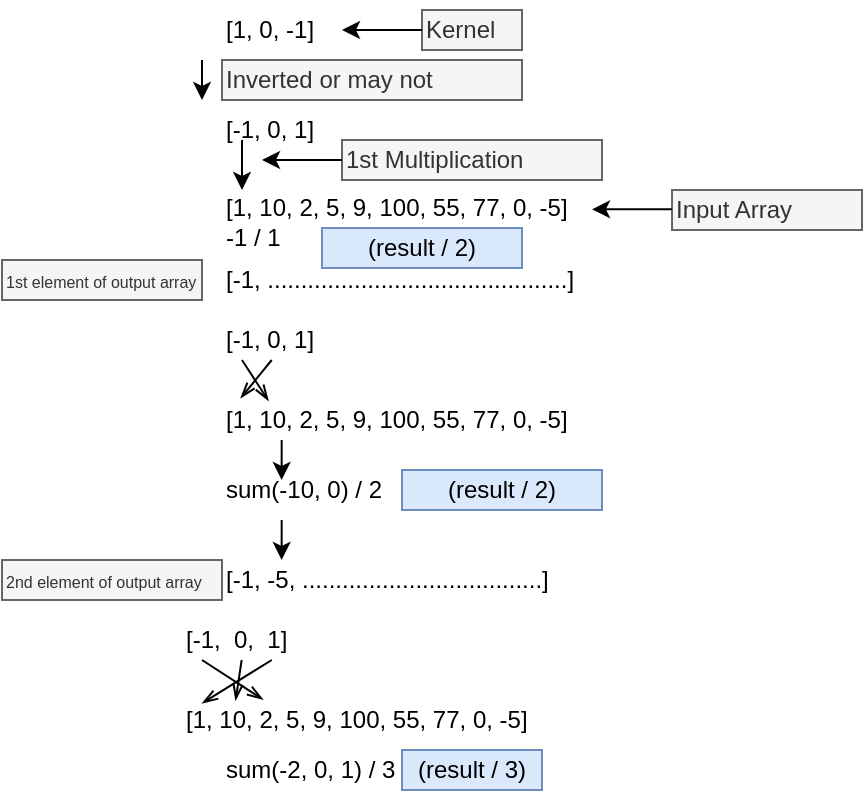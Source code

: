 <mxfile version="24.7.8">
  <diagram name="Page-1" id="Hs4zg1kQDIPjyOkoabge">
    <mxGraphModel dx="505" dy="300" grid="1" gridSize="10" guides="1" tooltips="1" connect="1" arrows="1" fold="1" page="1" pageScale="1" pageWidth="850" pageHeight="1100" math="0" shadow="0">
      <root>
        <mxCell id="0" />
        <mxCell id="1" parent="0" />
        <mxCell id="56Ps1iC6uzi_adaZvqyZ-1" value="[1, 10, 2, 5, 9, 100, 55, 77, 0, -5]" style="text;html=1;align=left;verticalAlign=middle;whiteSpace=wrap;rounded=0;" vertex="1" parent="1">
          <mxGeometry x="200" y="144" width="180" height="20" as="geometry" />
        </mxCell>
        <mxCell id="56Ps1iC6uzi_adaZvqyZ-2" value="[1, 0, -1]" style="text;html=1;align=left;verticalAlign=middle;whiteSpace=wrap;rounded=0;" vertex="1" parent="1">
          <mxGeometry x="200" y="50" width="60" height="30" as="geometry" />
        </mxCell>
        <mxCell id="56Ps1iC6uzi_adaZvqyZ-3" value="[-1, 0, 1]" style="text;html=1;align=left;verticalAlign=middle;whiteSpace=wrap;rounded=0;" vertex="1" parent="1">
          <mxGeometry x="200" y="100" width="60" height="30" as="geometry" />
        </mxCell>
        <mxCell id="56Ps1iC6uzi_adaZvqyZ-4" value="Inverted or may not" style="text;html=1;align=left;verticalAlign=middle;whiteSpace=wrap;rounded=0;fillColor=#f5f5f5;fontColor=#333333;strokeColor=#666666;" vertex="1" parent="1">
          <mxGeometry x="200" y="80" width="150" height="20" as="geometry" />
        </mxCell>
        <mxCell id="56Ps1iC6uzi_adaZvqyZ-5" value="Kernel" style="text;html=1;align=left;verticalAlign=middle;whiteSpace=wrap;rounded=0;fillColor=#f5f5f5;fontColor=#333333;strokeColor=#666666;" vertex="1" parent="1">
          <mxGeometry x="300" y="55" width="50" height="20" as="geometry" />
        </mxCell>
        <mxCell id="56Ps1iC6uzi_adaZvqyZ-6" value="" style="endArrow=classic;html=1;rounded=0;entryX=1;entryY=0.5;entryDx=0;entryDy=0;exitX=0;exitY=0.5;exitDx=0;exitDy=0;" edge="1" parent="1" source="56Ps1iC6uzi_adaZvqyZ-5" target="56Ps1iC6uzi_adaZvqyZ-2">
          <mxGeometry width="50" height="50" relative="1" as="geometry">
            <mxPoint x="400" y="200" as="sourcePoint" />
            <mxPoint x="450" y="150" as="targetPoint" />
          </mxGeometry>
        </mxCell>
        <mxCell id="56Ps1iC6uzi_adaZvqyZ-7" value="Input Array" style="text;html=1;align=left;verticalAlign=middle;whiteSpace=wrap;rounded=0;fillColor=#f5f5f5;fontColor=#333333;strokeColor=#666666;" vertex="1" parent="1">
          <mxGeometry x="425" y="145" width="95" height="20" as="geometry" />
        </mxCell>
        <mxCell id="56Ps1iC6uzi_adaZvqyZ-8" value="" style="endArrow=classic;html=1;rounded=0;entryX=1;entryY=0.5;entryDx=0;entryDy=0;exitX=0;exitY=0.5;exitDx=0;exitDy=0;" edge="1" parent="1">
          <mxGeometry width="50" height="50" relative="1" as="geometry">
            <mxPoint x="425" y="154.66" as="sourcePoint" />
            <mxPoint x="385" y="154.66" as="targetPoint" />
          </mxGeometry>
        </mxCell>
        <mxCell id="56Ps1iC6uzi_adaZvqyZ-9" value="" style="endArrow=classic;html=1;rounded=0;" edge="1" parent="1">
          <mxGeometry width="50" height="50" relative="1" as="geometry">
            <mxPoint x="210" y="120" as="sourcePoint" />
            <mxPoint x="210" y="145" as="targetPoint" />
          </mxGeometry>
        </mxCell>
        <mxCell id="56Ps1iC6uzi_adaZvqyZ-10" value="1st Multiplication" style="text;html=1;align=left;verticalAlign=middle;whiteSpace=wrap;rounded=0;fillColor=#f5f5f5;fontColor=#333333;strokeColor=#666666;" vertex="1" parent="1">
          <mxGeometry x="260" y="120" width="130" height="20" as="geometry" />
        </mxCell>
        <mxCell id="56Ps1iC6uzi_adaZvqyZ-11" value="" style="endArrow=classic;html=1;rounded=0;entryX=1;entryY=0.5;entryDx=0;entryDy=0;exitX=0;exitY=0.5;exitDx=0;exitDy=0;" edge="1" parent="1" source="56Ps1iC6uzi_adaZvqyZ-10">
          <mxGeometry width="50" height="50" relative="1" as="geometry">
            <mxPoint x="360" y="265" as="sourcePoint" />
            <mxPoint x="220" y="130" as="targetPoint" />
          </mxGeometry>
        </mxCell>
        <mxCell id="56Ps1iC6uzi_adaZvqyZ-12" value="" style="endArrow=classic;html=1;rounded=0;" edge="1" parent="1">
          <mxGeometry width="50" height="50" relative="1" as="geometry">
            <mxPoint x="190" y="80" as="sourcePoint" />
            <mxPoint x="190" y="100" as="targetPoint" />
          </mxGeometry>
        </mxCell>
        <mxCell id="56Ps1iC6uzi_adaZvqyZ-13" value="-1 / 1&amp;nbsp;" style="text;html=1;align=left;verticalAlign=middle;whiteSpace=wrap;rounded=0;" vertex="1" parent="1">
          <mxGeometry x="200" y="164" width="40" height="10" as="geometry" />
        </mxCell>
        <mxCell id="56Ps1iC6uzi_adaZvqyZ-14" value="[-1, .............................................]" style="text;html=1;align=left;verticalAlign=middle;whiteSpace=wrap;rounded=0;" vertex="1" parent="1">
          <mxGeometry x="200" y="180" width="180" height="20" as="geometry" />
        </mxCell>
        <mxCell id="56Ps1iC6uzi_adaZvqyZ-15" value="&lt;font style=&quot;font-size: 8px;&quot;&gt;1st element of output array&lt;/font&gt;" style="text;html=1;align=left;verticalAlign=middle;whiteSpace=wrap;rounded=0;fillColor=#f5f5f5;fontColor=#333333;strokeColor=#666666;" vertex="1" parent="1">
          <mxGeometry x="90" y="180" width="100" height="20" as="geometry" />
        </mxCell>
        <mxCell id="56Ps1iC6uzi_adaZvqyZ-17" value="[-1, 0, 1]" style="text;html=1;align=left;verticalAlign=middle;whiteSpace=wrap;rounded=0;" vertex="1" parent="1">
          <mxGeometry x="200" y="210" width="60" height="20" as="geometry" />
        </mxCell>
        <mxCell id="56Ps1iC6uzi_adaZvqyZ-18" value="[1, 10, 2, 5, 9, 100, 55, 77, 0, -5]" style="text;html=1;align=left;verticalAlign=middle;whiteSpace=wrap;rounded=0;" vertex="1" parent="1">
          <mxGeometry x="200" y="250" width="180" height="20" as="geometry" />
        </mxCell>
        <mxCell id="56Ps1iC6uzi_adaZvqyZ-19" value="" style="endArrow=openThin;html=1;rounded=0;strokeWidth=1;endFill=0;entryX=0.129;entryY=0.017;entryDx=0;entryDy=0;entryPerimeter=0;" edge="1" parent="1" target="56Ps1iC6uzi_adaZvqyZ-18">
          <mxGeometry width="50" height="50" relative="1" as="geometry">
            <mxPoint x="210" y="230" as="sourcePoint" />
            <mxPoint x="210" y="250" as="targetPoint" />
          </mxGeometry>
        </mxCell>
        <mxCell id="56Ps1iC6uzi_adaZvqyZ-21" value="sum(-10, 0) / 2&amp;nbsp;" style="text;html=1;align=left;verticalAlign=middle;whiteSpace=wrap;rounded=0;" vertex="1" parent="1">
          <mxGeometry x="200" y="290" width="90" height="10" as="geometry" />
        </mxCell>
        <mxCell id="56Ps1iC6uzi_adaZvqyZ-22" value="" style="endArrow=classic;html=1;rounded=0;" edge="1" parent="1">
          <mxGeometry width="50" height="50" relative="1" as="geometry">
            <mxPoint x="229.83" y="270" as="sourcePoint" />
            <mxPoint x="229.83" y="290" as="targetPoint" />
          </mxGeometry>
        </mxCell>
        <mxCell id="56Ps1iC6uzi_adaZvqyZ-23" value="" style="endArrow=classic;html=1;rounded=0;" edge="1" parent="1">
          <mxGeometry width="50" height="50" relative="1" as="geometry">
            <mxPoint x="229.83" y="310" as="sourcePoint" />
            <mxPoint x="229.83" y="330" as="targetPoint" />
          </mxGeometry>
        </mxCell>
        <mxCell id="56Ps1iC6uzi_adaZvqyZ-24" value="[-1, -5, ....................................]" style="text;html=1;align=left;verticalAlign=middle;whiteSpace=wrap;rounded=0;" vertex="1" parent="1">
          <mxGeometry x="200" y="330" width="180" height="20" as="geometry" />
        </mxCell>
        <mxCell id="56Ps1iC6uzi_adaZvqyZ-25" value="&lt;span style=&quot;text-align: left;&quot;&gt;(result / 2)&lt;/span&gt;" style="text;html=1;align=center;verticalAlign=middle;whiteSpace=wrap;rounded=0;fillColor=#dae8fc;strokeColor=#6c8ebf;" vertex="1" parent="1">
          <mxGeometry x="290" y="285" width="100" height="20" as="geometry" />
        </mxCell>
        <mxCell id="56Ps1iC6uzi_adaZvqyZ-26" value="&lt;font style=&quot;font-size: 8px;&quot;&gt;2nd element of output array&lt;/font&gt;" style="text;html=1;align=left;verticalAlign=middle;whiteSpace=wrap;rounded=0;fillColor=#f5f5f5;fontColor=#333333;strokeColor=#666666;" vertex="1" parent="1">
          <mxGeometry x="90" y="330" width="110" height="20" as="geometry" />
        </mxCell>
        <mxCell id="56Ps1iC6uzi_adaZvqyZ-27" value="[-1,&amp;nbsp; 0,&amp;nbsp; 1]" style="text;html=1;align=left;verticalAlign=middle;whiteSpace=wrap;rounded=0;" vertex="1" parent="1">
          <mxGeometry x="180" y="360" width="60" height="20" as="geometry" />
        </mxCell>
        <mxCell id="56Ps1iC6uzi_adaZvqyZ-28" value="[1, 10, 2, 5, 9, 100, 55, 77, 0, -5]" style="text;html=1;align=left;verticalAlign=middle;whiteSpace=wrap;rounded=0;" vertex="1" parent="1">
          <mxGeometry x="180" y="400" width="180" height="20" as="geometry" />
        </mxCell>
        <mxCell id="56Ps1iC6uzi_adaZvqyZ-30" value="" style="endArrow=openThin;html=1;rounded=0;endFill=0;entryX=0.149;entryY=0.006;entryDx=0;entryDy=0;entryPerimeter=0;" edge="1" parent="1" target="56Ps1iC6uzi_adaZvqyZ-28">
          <mxGeometry width="50" height="50" relative="1" as="geometry">
            <mxPoint x="209.83" y="380" as="sourcePoint" />
            <mxPoint x="209.83" y="400" as="targetPoint" />
          </mxGeometry>
        </mxCell>
        <mxCell id="56Ps1iC6uzi_adaZvqyZ-32" value="sum(-2, 0, 1) / 3&amp;nbsp;" style="text;html=1;align=left;verticalAlign=middle;whiteSpace=wrap;rounded=0;" vertex="1" parent="1">
          <mxGeometry x="200" y="430" width="100" height="10" as="geometry" />
        </mxCell>
        <mxCell id="56Ps1iC6uzi_adaZvqyZ-33" value="&lt;span style=&quot;text-align: left;&quot;&gt;(result / 3)&lt;/span&gt;" style="text;html=1;align=center;verticalAlign=middle;whiteSpace=wrap;rounded=0;fillColor=#dae8fc;strokeColor=#6c8ebf;" vertex="1" parent="1">
          <mxGeometry x="290" y="425" width="70" height="20" as="geometry" />
        </mxCell>
        <mxCell id="56Ps1iC6uzi_adaZvqyZ-34" value="" style="endArrow=openThin;html=1;rounded=0;endFill=0;entryX=0.225;entryY=-0.013;entryDx=0;entryDy=0;entryPerimeter=0;" edge="1" parent="1" target="56Ps1iC6uzi_adaZvqyZ-28">
          <mxGeometry width="50" height="50" relative="1" as="geometry">
            <mxPoint x="190" y="380" as="sourcePoint" />
            <mxPoint x="190" y="400" as="targetPoint" />
          </mxGeometry>
        </mxCell>
        <mxCell id="56Ps1iC6uzi_adaZvqyZ-35" value="" style="endArrow=openThin;html=1;rounded=0;endFill=0;entryX=0.056;entryY=0.08;entryDx=0;entryDy=0;entryPerimeter=0;" edge="1" parent="1" target="56Ps1iC6uzi_adaZvqyZ-28">
          <mxGeometry width="50" height="50" relative="1" as="geometry">
            <mxPoint x="224.9" y="380" as="sourcePoint" />
            <mxPoint x="224.9" y="400" as="targetPoint" />
          </mxGeometry>
        </mxCell>
        <mxCell id="56Ps1iC6uzi_adaZvqyZ-36" value="" style="endArrow=openThin;html=1;rounded=0;strokeWidth=1;endFill=0;entryX=0.052;entryY=-0.048;entryDx=0;entryDy=0;entryPerimeter=0;" edge="1" parent="1" target="56Ps1iC6uzi_adaZvqyZ-18">
          <mxGeometry width="50" height="50" relative="1" as="geometry">
            <mxPoint x="224.88" y="230" as="sourcePoint" />
            <mxPoint x="224.88" y="250" as="targetPoint" />
          </mxGeometry>
        </mxCell>
        <mxCell id="56Ps1iC6uzi_adaZvqyZ-37" value="&lt;span style=&quot;text-align: left;&quot;&gt;(result / 2)&lt;/span&gt;" style="text;html=1;align=center;verticalAlign=middle;whiteSpace=wrap;rounded=0;fillColor=#dae8fc;strokeColor=#6c8ebf;" vertex="1" parent="1">
          <mxGeometry x="250" y="164" width="100" height="20" as="geometry" />
        </mxCell>
      </root>
    </mxGraphModel>
  </diagram>
</mxfile>
